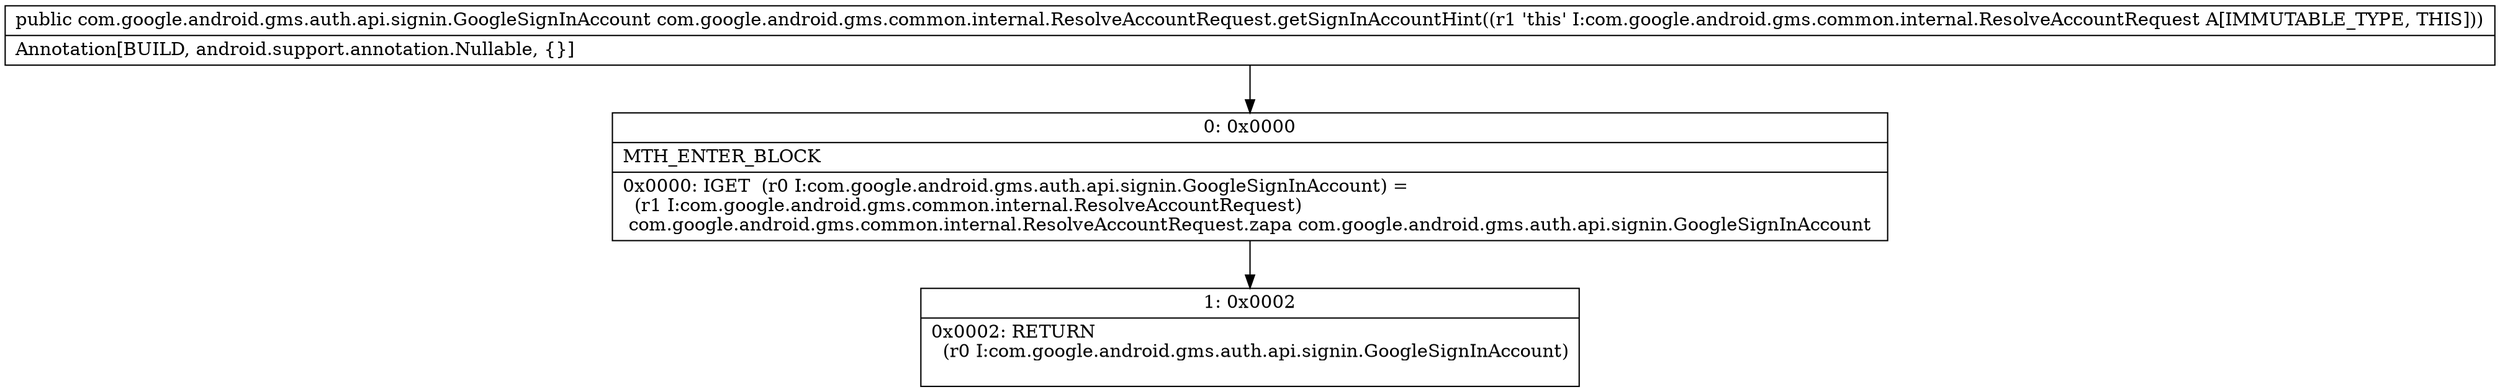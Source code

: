 digraph "CFG forcom.google.android.gms.common.internal.ResolveAccountRequest.getSignInAccountHint()Lcom\/google\/android\/gms\/auth\/api\/signin\/GoogleSignInAccount;" {
Node_0 [shape=record,label="{0\:\ 0x0000|MTH_ENTER_BLOCK\l|0x0000: IGET  (r0 I:com.google.android.gms.auth.api.signin.GoogleSignInAccount) = \l  (r1 I:com.google.android.gms.common.internal.ResolveAccountRequest)\l com.google.android.gms.common.internal.ResolveAccountRequest.zapa com.google.android.gms.auth.api.signin.GoogleSignInAccount \l}"];
Node_1 [shape=record,label="{1\:\ 0x0002|0x0002: RETURN  \l  (r0 I:com.google.android.gms.auth.api.signin.GoogleSignInAccount)\l \l}"];
MethodNode[shape=record,label="{public com.google.android.gms.auth.api.signin.GoogleSignInAccount com.google.android.gms.common.internal.ResolveAccountRequest.getSignInAccountHint((r1 'this' I:com.google.android.gms.common.internal.ResolveAccountRequest A[IMMUTABLE_TYPE, THIS]))  | Annotation[BUILD, android.support.annotation.Nullable, \{\}]\l}"];
MethodNode -> Node_0;
Node_0 -> Node_1;
}

